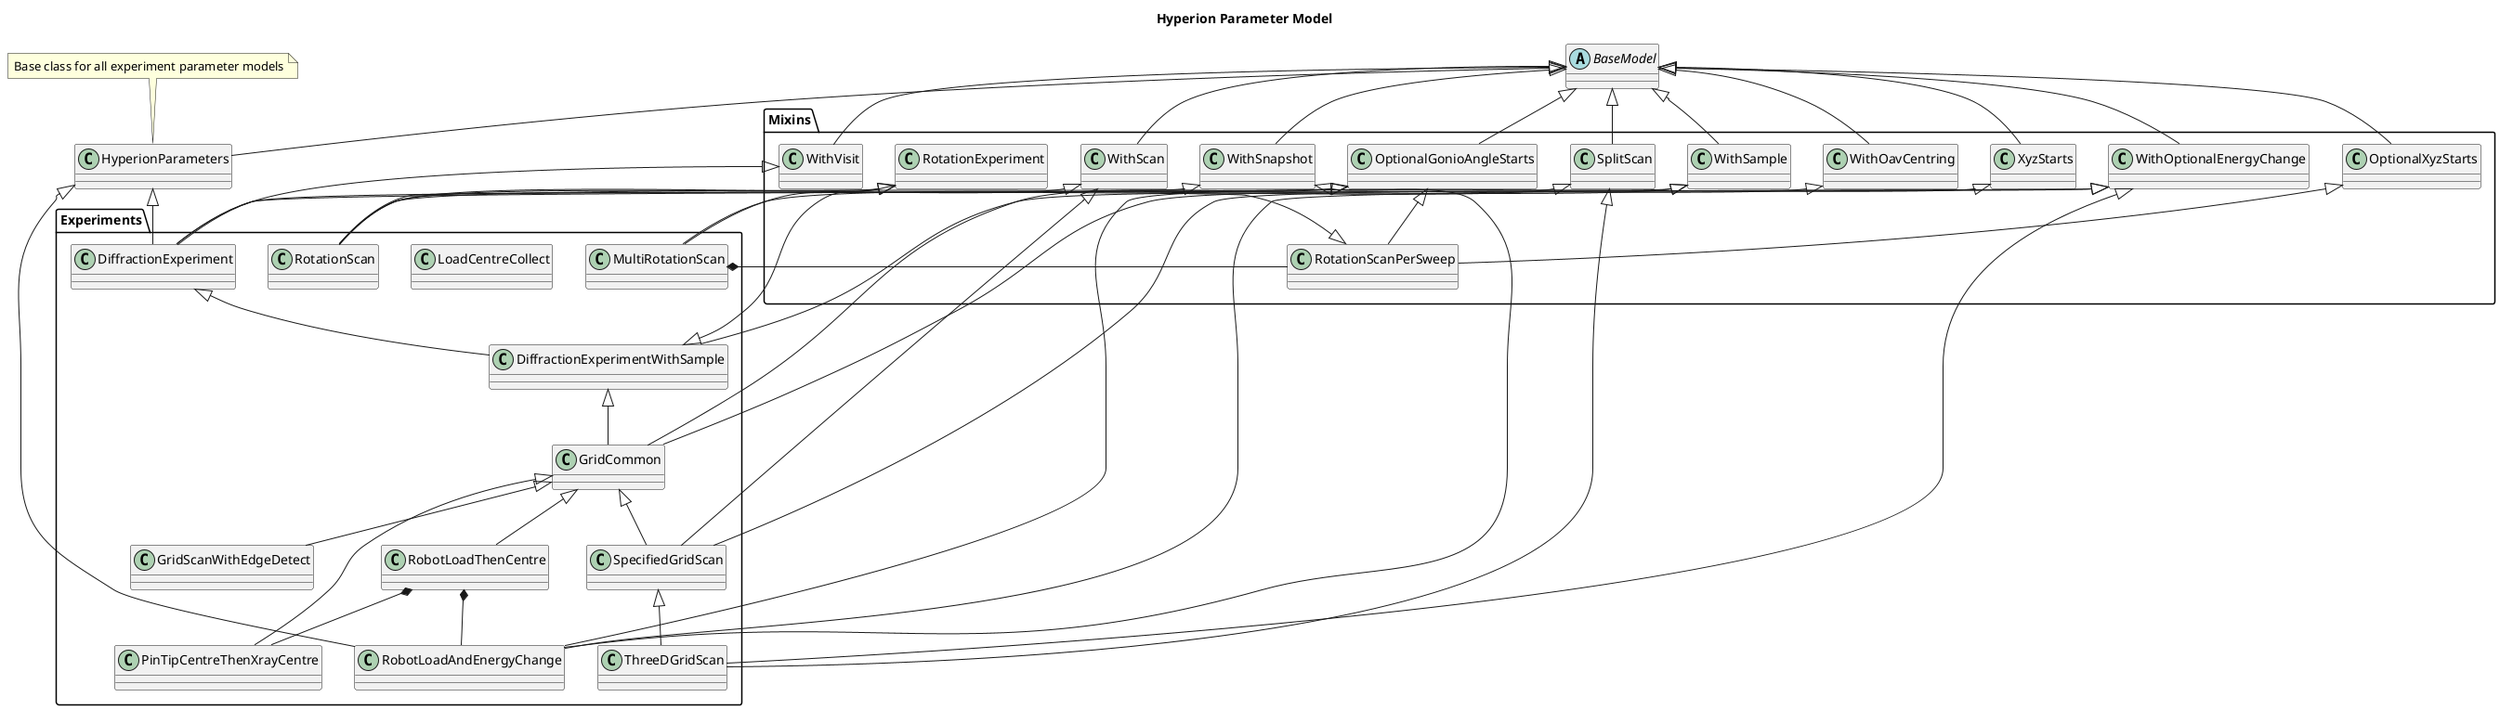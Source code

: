 @startuml hyperion_parameter_model
'https://plantuml.com/class-diagram
title Hyperion Parameter Model

abstract class BaseModel

package Mixins {
    class WithSample
    class WithScan
    class WithOavCentring
    class WithOptionalEnergyChange
    class WithSnapshot
    class WithVisit
    class OptionalXyzStarts
    class XyzStarts
    class OptionalGonioAngleStarts
    class SplitScan
    class RotationScanPerSweep
    class RotationExperiment
}

package Experiments {
    class DiffractionExperiment
    class DiffractionExperimentWithSample
    class GridCommon
    class GridScanWithEdgeDetect
    class LoadCentreCollect
    class PinTipCentreThenXrayCentre
    class RotationScan
    class MultiRotationScan
    class RobotLoadAndEnergyChange
    class RobotLoadThenCentre
    class SpecifiedGridScan
    class ThreeDGridScan
}

class HyperionParameters
note top: Base class for all experiment parameter models

BaseModel <|-- HyperionParameters
BaseModel <|-- SplitScan
BaseModel <|-- OptionalGonioAngleStarts
BaseModel <|-- OptionalXyzStarts
BaseModel <|-- WithOavCentring
BaseModel <|-- WithOptionalEnergyChange
BaseModel <|-- WithSnapshot
BaseModel <|-- WithSample
BaseModel <|-- WithScan
BaseModel <|-- WithVisit
BaseModel <|-- XyzStarts

OptionalGonioAngleStarts <|-- RotationScanPerSweep
OptionalXyzStarts  <|-- RotationScanPerSweep
DiffractionExperimentWithSample <|-- RotationExperiment
HyperionParameters <|-- DiffractionExperiment
WithSnapshot <|-- DiffractionExperiment
WithOptionalEnergyChange <|-- DiffractionExperiment
WithVisit <|-- DiffractionExperiment
DiffractionExperiment <|-- DiffractionExperimentWithSample
WithSample <|-- DiffractionExperimentWithSample
DiffractionExperimentWithSample <|-- GridCommon
GridCommon <|-- GridScanWithEdgeDetect
GridCommon <|-- PinTipCentreThenXrayCentre
GridCommon <|-- RobotLoadThenCentre
RobotLoadThenCentre *-- RobotLoadAndEnergyChange
RobotLoadThenCentre *-- PinTipCentreThenXrayCentre
GridCommon <|-- SpecifiedGridScan
WithScan <|-- SpecifiedGridScan
SpecifiedGridScan <|-- ThreeDGridScan
SplitScan <|-- ThreeDGridScan
WithOptionalEnergyChange <|-- ThreeDGridScan
WithOavCentring <|-- GridCommon
WithScan <|-- RotationScan
RotationScanPerSweep <|-- RotationScan
MultiRotationScan *-- RotationScanPerSweep
RotationExperiment <|-- RotationScan
RotationExperiment <|-- MultiRotationScan
SplitScan <|-- MultiRotationScan
XyzStarts <|-- SpecifiedGridScan
OptionalGonioAngleStarts <|-- GridCommon
OptionalGonioAngleStarts <|-- RotationScan
HyperionParameters <|-- RobotLoadAndEnergyChange
WithSample <|-- RobotLoadAndEnergyChange
WithSnapshot <|-- RobotLoadAndEnergyChange
WithOptionalEnergyChange <|-- RobotLoadAndEnergyChange
@enduml
